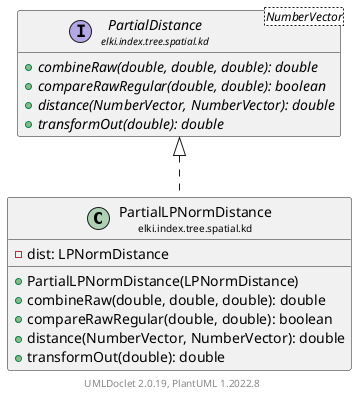 @startuml
    remove .*\.(Instance|Par|Parameterizer|Factory)$
    set namespaceSeparator none
    hide empty fields
    hide empty methods

    class "<size:14>PartialLPNormDistance\n<size:10>elki.index.tree.spatial.kd" as elki.index.tree.spatial.kd.PartialLPNormDistance [[PartialLPNormDistance.html]] {
        -dist: LPNormDistance
        +PartialLPNormDistance(LPNormDistance)
        +combineRaw(double, double, double): double
        +compareRawRegular(double, double): boolean
        +distance(NumberVector, NumberVector): double
        +transformOut(double): double
    }

    interface "<size:14>PartialDistance\n<size:10>elki.index.tree.spatial.kd" as elki.index.tree.spatial.kd.PartialDistance<NumberVector> [[PartialDistance.html]] {
        {abstract} +combineRaw(double, double, double): double
        {abstract} +compareRawRegular(double, double): boolean
        {abstract} +distance(NumberVector, NumberVector): double
        {abstract} +transformOut(double): double
    }

    elki.index.tree.spatial.kd.PartialDistance <|.. elki.index.tree.spatial.kd.PartialLPNormDistance

    center footer UMLDoclet 2.0.19, PlantUML 1.2022.8
@enduml
